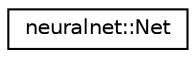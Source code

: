 digraph "Graphical Class Hierarchy"
{
  edge [fontname="Helvetica",fontsize="10",labelfontname="Helvetica",labelfontsize="10"];
  node [fontname="Helvetica",fontsize="10",shape=record];
  rankdir="LR";
  Node0 [label="neuralnet::Net",height=0.2,width=0.4,color="black", fillcolor="white", style="filled",URL="$classneuralnet_1_1Net.html",tooltip="Abstraction of feedforward neural network. "];
}
